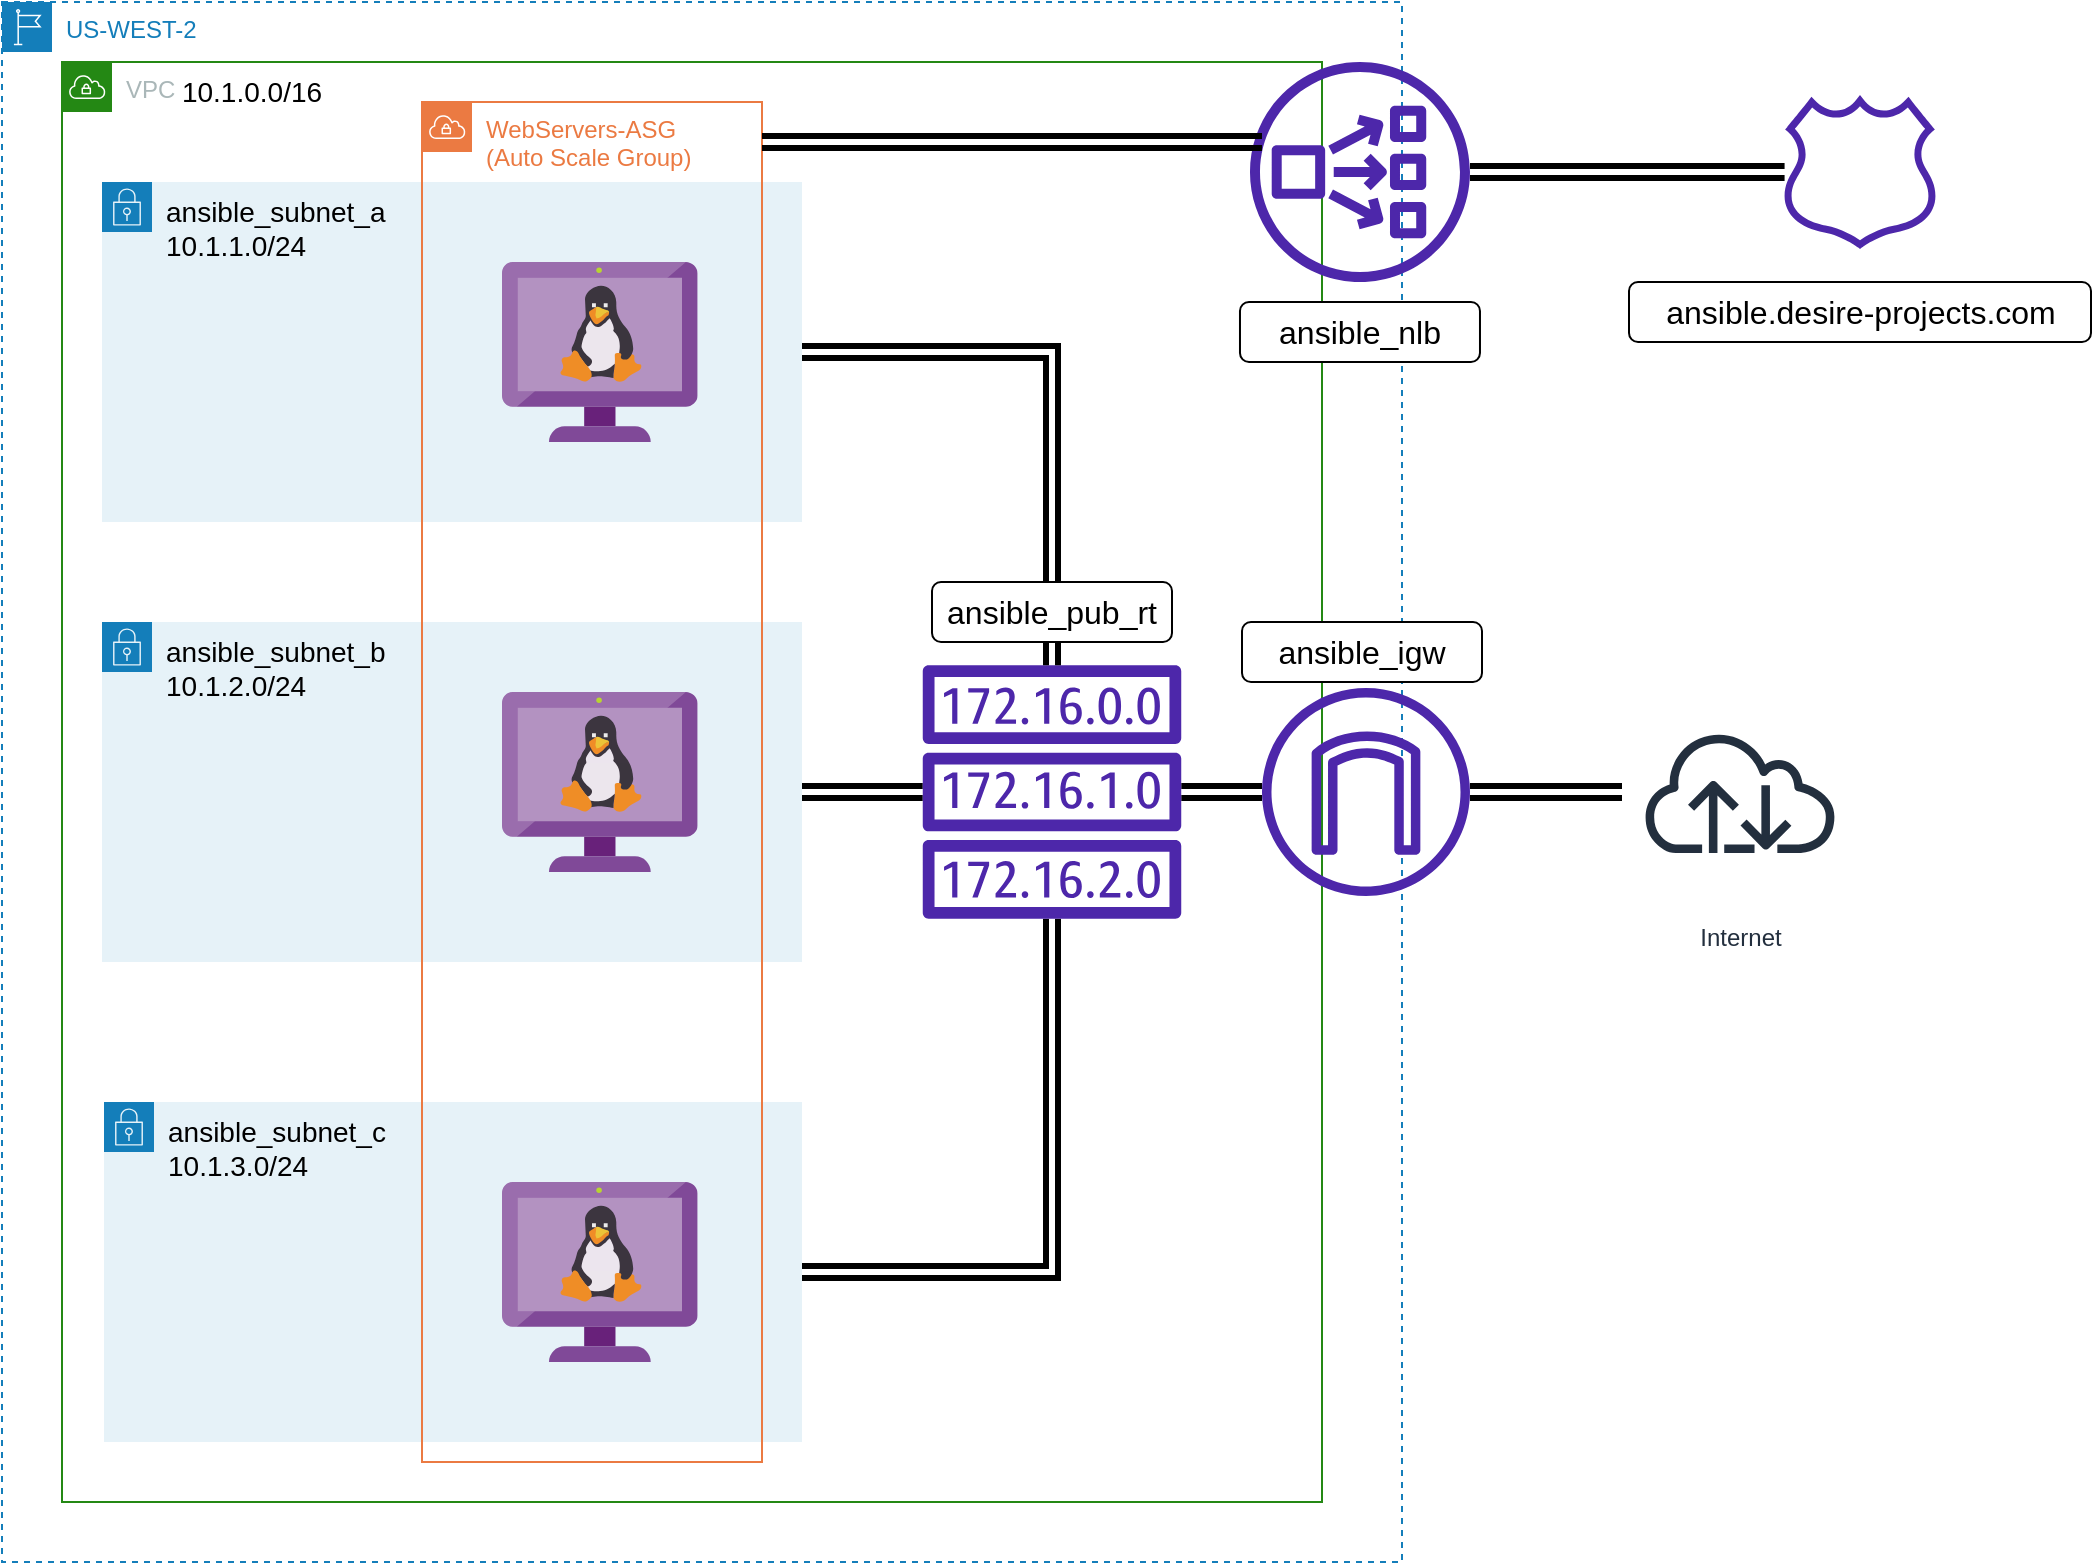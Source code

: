 <mxfile version="21.7.2" type="github">
  <diagram name="Page-1" id="nBOkLxwNGU7A_5iAjVPO">
    <mxGraphModel dx="1981" dy="1571" grid="1" gridSize="10" guides="1" tooltips="1" connect="1" arrows="1" fold="1" page="1" pageScale="1" pageWidth="850" pageHeight="1100" math="0" shadow="0">
      <root>
        <mxCell id="0" />
        <mxCell id="1" parent="0" />
        <mxCell id="J_xTr0NelwBWzcvb5H2C-30" value="" style="group" vertex="1" connectable="0" parent="1">
          <mxGeometry x="-620" y="160" width="1010" height="780" as="geometry" />
        </mxCell>
        <mxCell id="J_xTr0NelwBWzcvb5H2C-1" value="VPC" style="points=[[0,0],[0.25,0],[0.5,0],[0.75,0],[1,0],[1,0.25],[1,0.5],[1,0.75],[1,1],[0.75,1],[0.5,1],[0.25,1],[0,1],[0,0.75],[0,0.5],[0,0.25]];outlineConnect=0;gradientColor=none;html=1;whiteSpace=wrap;fontSize=12;fontStyle=0;container=1;pointerEvents=0;collapsible=0;recursiveResize=0;shape=mxgraph.aws4.group;grIcon=mxgraph.aws4.group_vpc;strokeColor=#248814;fillColor=none;verticalAlign=top;align=left;spacingLeft=30;fontColor=#AAB7B8;dashed=0;" vertex="1" parent="J_xTr0NelwBWzcvb5H2C-30">
          <mxGeometry x="30" y="30" width="630" height="720" as="geometry" />
        </mxCell>
        <mxCell id="J_xTr0NelwBWzcvb5H2C-6" value="US-WEST-2" style="points=[[0,0],[0.25,0],[0.5,0],[0.75,0],[1,0],[1,0.25],[1,0.5],[1,0.75],[1,1],[0.75,1],[0.5,1],[0.25,1],[0,1],[0,0.75],[0,0.5],[0,0.25]];outlineConnect=0;gradientColor=none;html=1;whiteSpace=wrap;fontSize=12;fontStyle=0;container=1;pointerEvents=0;collapsible=0;recursiveResize=0;shape=mxgraph.aws4.group;grIcon=mxgraph.aws4.group_region;strokeColor=#147EBA;fillColor=none;verticalAlign=top;align=left;spacingLeft=30;fontColor=#147EBA;dashed=1;" vertex="1" parent="J_xTr0NelwBWzcvb5H2C-30">
          <mxGeometry width="700" height="780" as="geometry" />
        </mxCell>
        <mxCell id="J_xTr0NelwBWzcvb5H2C-42" value="&lt;div&gt;&lt;font style=&quot;font-size: 14px;&quot; color=&quot;#000000&quot;&gt;ansible_subnet_a&lt;/font&gt;&lt;/div&gt;&lt;div&gt;&lt;font style=&quot;font-size: 14px;&quot; color=&quot;#000000&quot;&gt;10.1.1.0/24&lt;/font&gt;&lt;/div&gt;" style="points=[[0,0],[0.25,0],[0.5,0],[0.75,0],[1,0],[1,0.25],[1,0.5],[1,0.75],[1,1],[0.75,1],[0.5,1],[0.25,1],[0,1],[0,0.75],[0,0.5],[0,0.25]];outlineConnect=0;gradientColor=none;html=1;whiteSpace=wrap;fontSize=12;fontStyle=0;container=1;pointerEvents=0;collapsible=0;recursiveResize=0;shape=mxgraph.aws4.group;grIcon=mxgraph.aws4.group_security_group;grStroke=0;strokeColor=#147EBA;fillColor=#E6F2F8;verticalAlign=top;align=left;spacingLeft=30;fontColor=#147EBA;dashed=0;" vertex="1" parent="J_xTr0NelwBWzcvb5H2C-6">
          <mxGeometry x="50" y="90" width="350" height="170" as="geometry" />
        </mxCell>
        <mxCell id="J_xTr0NelwBWzcvb5H2C-2" value="&lt;font style=&quot;font-size: 14px;&quot;&gt;10.1.0.0/16&lt;/font&gt;" style="text;strokeColor=none;align=center;fillColor=none;html=1;verticalAlign=middle;whiteSpace=wrap;rounded=0;" vertex="1" parent="J_xTr0NelwBWzcvb5H2C-6">
          <mxGeometry x="70" y="30" width="110" height="30" as="geometry" />
        </mxCell>
        <mxCell id="J_xTr0NelwBWzcvb5H2C-48" style="edgeStyle=orthogonalEdgeStyle;rounded=0;orthogonalLoop=1;jettySize=auto;html=1;exitX=1;exitY=0.5;exitDx=0;exitDy=0;shape=link;strokeWidth=3;" edge="1" parent="J_xTr0NelwBWzcvb5H2C-30" source="J_xTr0NelwBWzcvb5H2C-33" target="J_xTr0NelwBWzcvb5H2C-43">
          <mxGeometry relative="1" as="geometry" />
        </mxCell>
        <mxCell id="J_xTr0NelwBWzcvb5H2C-33" value="&lt;font color=&quot;#000000&quot; style=&quot;font-size: 14px;&quot;&gt;ansible_subnet_c&lt;br&gt;10.1.3.0/24&lt;/font&gt;&lt;font color=&quot;#000000&quot; style=&quot;font-size: 14px;&quot;&gt;&lt;br&gt;&lt;/font&gt;" style="points=[[0,0],[0.25,0],[0.5,0],[0.75,0],[1,0],[1,0.25],[1,0.5],[1,0.75],[1,1],[0.75,1],[0.5,1],[0.25,1],[0,1],[0,0.75],[0,0.5],[0,0.25]];outlineConnect=0;gradientColor=none;html=1;whiteSpace=wrap;fontSize=12;fontStyle=0;container=1;pointerEvents=0;collapsible=0;recursiveResize=0;shape=mxgraph.aws4.group;grIcon=mxgraph.aws4.group_security_group;grStroke=0;strokeColor=#147EBA;fillColor=#E6F2F8;verticalAlign=top;align=left;spacingLeft=30;fontColor=#147EBA;dashed=0;" vertex="1" parent="J_xTr0NelwBWzcvb5H2C-30">
          <mxGeometry x="51" y="550" width="349" height="170" as="geometry" />
        </mxCell>
        <mxCell id="J_xTr0NelwBWzcvb5H2C-46" style="rounded=0;orthogonalLoop=1;jettySize=auto;html=1;exitX=1;exitY=0.5;exitDx=0;exitDy=0;strokeWidth=3;strokeColor=default;shape=link;" edge="1" parent="J_xTr0NelwBWzcvb5H2C-30" source="J_xTr0NelwBWzcvb5H2C-41" target="J_xTr0NelwBWzcvb5H2C-43">
          <mxGeometry relative="1" as="geometry" />
        </mxCell>
        <mxCell id="J_xTr0NelwBWzcvb5H2C-41" value="&lt;font color=&quot;#000000&quot; style=&quot;font-size: 14px;&quot;&gt;ansible_subnet_b&lt;br&gt;10.1.2.0/24&lt;/font&gt;&lt;font style=&quot;font-size: 14px;&quot; color=&quot;#000000&quot;&gt;&lt;br&gt;&lt;/font&gt;" style="points=[[0,0],[0.25,0],[0.5,0],[0.75,0],[1,0],[1,0.25],[1,0.5],[1,0.75],[1,1],[0.75,1],[0.5,1],[0.25,1],[0,1],[0,0.75],[0,0.5],[0,0.25]];outlineConnect=0;gradientColor=none;html=1;whiteSpace=wrap;fontSize=12;fontStyle=0;container=1;pointerEvents=0;collapsible=0;recursiveResize=0;shape=mxgraph.aws4.group;grIcon=mxgraph.aws4.group_security_group;grStroke=0;strokeColor=#147EBA;fillColor=#E6F2F8;verticalAlign=top;align=left;spacingLeft=30;fontColor=#147EBA;dashed=0;" vertex="1" parent="J_xTr0NelwBWzcvb5H2C-30">
          <mxGeometry x="50" y="310" width="350" height="170" as="geometry" />
        </mxCell>
        <mxCell id="J_xTr0NelwBWzcvb5H2C-51" style="edgeStyle=orthogonalEdgeStyle;rounded=0;orthogonalLoop=1;jettySize=auto;html=1;strokeWidth=3;shape=link;" edge="1" parent="J_xTr0NelwBWzcvb5H2C-30" source="J_xTr0NelwBWzcvb5H2C-43" target="J_xTr0NelwBWzcvb5H2C-49">
          <mxGeometry relative="1" as="geometry" />
        </mxCell>
        <mxCell id="J_xTr0NelwBWzcvb5H2C-43" value="" style="sketch=0;outlineConnect=0;fontColor=#232F3E;gradientColor=none;fillColor=#4D27AA;strokeColor=none;dashed=0;verticalLabelPosition=bottom;verticalAlign=top;align=center;html=1;fontSize=12;fontStyle=0;aspect=fixed;pointerEvents=1;shape=mxgraph.aws4.route_table;" vertex="1" parent="J_xTr0NelwBWzcvb5H2C-30">
          <mxGeometry x="460" y="331.67" width="130" height="126.67" as="geometry" />
        </mxCell>
        <mxCell id="J_xTr0NelwBWzcvb5H2C-47" style="rounded=0;orthogonalLoop=1;jettySize=auto;html=1;exitX=1;exitY=0.5;exitDx=0;exitDy=0;strokeWidth=3;shape=link;edgeStyle=orthogonalEdgeStyle;" edge="1" parent="J_xTr0NelwBWzcvb5H2C-30" source="J_xTr0NelwBWzcvb5H2C-42" target="J_xTr0NelwBWzcvb5H2C-43">
          <mxGeometry relative="1" as="geometry" />
        </mxCell>
        <mxCell id="J_xTr0NelwBWzcvb5H2C-49" value="" style="sketch=0;outlineConnect=0;fontColor=#232F3E;gradientColor=none;fillColor=#4D27AA;strokeColor=none;dashed=0;verticalLabelPosition=bottom;verticalAlign=top;align=center;html=1;fontSize=12;fontStyle=0;aspect=fixed;pointerEvents=1;shape=mxgraph.aws4.internet_gateway;" vertex="1" parent="J_xTr0NelwBWzcvb5H2C-30">
          <mxGeometry x="630" y="343.01" width="103.99" height="103.99" as="geometry" />
        </mxCell>
        <mxCell id="J_xTr0NelwBWzcvb5H2C-4" value="Internet" style="sketch=0;outlineConnect=0;fontColor=#232F3E;gradientColor=none;strokeColor=#232F3E;fillColor=#ffffff;dashed=0;verticalLabelPosition=bottom;verticalAlign=top;align=center;html=1;fontSize=12;fontStyle=0;aspect=fixed;shape=mxgraph.aws4.resourceIcon;resIcon=mxgraph.aws4.internet;" vertex="1" parent="J_xTr0NelwBWzcvb5H2C-30">
          <mxGeometry x="810" y="336" width="118" height="118" as="geometry" />
        </mxCell>
        <mxCell id="J_xTr0NelwBWzcvb5H2C-52" style="rounded=0;orthogonalLoop=1;jettySize=auto;html=1;shape=link;strokeWidth=3;" edge="1" parent="J_xTr0NelwBWzcvb5H2C-30" source="J_xTr0NelwBWzcvb5H2C-49" target="J_xTr0NelwBWzcvb5H2C-4">
          <mxGeometry relative="1" as="geometry">
            <mxPoint x="850" y="390" as="targetPoint" />
          </mxGeometry>
        </mxCell>
        <mxCell id="J_xTr0NelwBWzcvb5H2C-53" value="&lt;font style=&quot;font-size: 16px;&quot;&gt;ansible_igw&lt;/font&gt;" style="rounded=1;whiteSpace=wrap;html=1;" vertex="1" parent="J_xTr0NelwBWzcvb5H2C-30">
          <mxGeometry x="620" y="310" width="120" height="30" as="geometry" />
        </mxCell>
        <mxCell id="J_xTr0NelwBWzcvb5H2C-54" value="&lt;font style=&quot;font-size: 16px;&quot;&gt;ansible_pub_rt&lt;/font&gt;" style="rounded=1;whiteSpace=wrap;html=1;" vertex="1" parent="J_xTr0NelwBWzcvb5H2C-30">
          <mxGeometry x="465" y="290" width="120" height="30" as="geometry" />
        </mxCell>
        <mxCell id="J_xTr0NelwBWzcvb5H2C-55" value="" style="image;sketch=0;aspect=fixed;html=1;points=[];align=center;fontSize=12;image=img/lib/mscae/VM_Linux_Non_Azure.svg;" vertex="1" parent="J_xTr0NelwBWzcvb5H2C-30">
          <mxGeometry x="250" y="130" width="97.83" height="90" as="geometry" />
        </mxCell>
        <mxCell id="J_xTr0NelwBWzcvb5H2C-57" value="" style="image;sketch=0;aspect=fixed;html=1;points=[];align=center;fontSize=12;image=img/lib/mscae/VM_Linux_Non_Azure.svg;" vertex="1" parent="J_xTr0NelwBWzcvb5H2C-30">
          <mxGeometry x="250" y="590" width="97.83" height="90" as="geometry" />
        </mxCell>
        <mxCell id="J_xTr0NelwBWzcvb5H2C-56" value="" style="image;sketch=0;aspect=fixed;html=1;points=[];align=center;fontSize=12;image=img/lib/mscae/VM_Linux_Non_Azure.svg;" vertex="1" parent="J_xTr0NelwBWzcvb5H2C-30">
          <mxGeometry x="250" y="345" width="97.83" height="90" as="geometry" />
        </mxCell>
        <mxCell id="J_xTr0NelwBWzcvb5H2C-58" value="&lt;font color=&quot;#eb7a42&quot;&gt;WebServers-ASG&lt;br&gt;(Auto Scale Group)&lt;br&gt;&lt;/font&gt;" style="sketch=0;outlineConnect=0;gradientColor=none;html=1;whiteSpace=wrap;fontSize=12;fontStyle=0;shape=mxgraph.aws4.group;grIcon=mxgraph.aws4.group_vpc;strokeColor=#EB7A42;fillColor=none;verticalAlign=top;align=left;spacingLeft=30;fontColor=#879196;dashed=0;" vertex="1" parent="J_xTr0NelwBWzcvb5H2C-30">
          <mxGeometry x="210" y="50" width="170" height="680" as="geometry" />
        </mxCell>
        <mxCell id="J_xTr0NelwBWzcvb5H2C-66" style="rounded=0;orthogonalLoop=1;jettySize=auto;html=1;strokeWidth=3;shape=link;" edge="1" parent="J_xTr0NelwBWzcvb5H2C-30" source="J_xTr0NelwBWzcvb5H2C-59" target="J_xTr0NelwBWzcvb5H2C-64">
          <mxGeometry relative="1" as="geometry" />
        </mxCell>
        <mxCell id="J_xTr0NelwBWzcvb5H2C-59" value="" style="sketch=0;outlineConnect=0;fontColor=#232F3E;gradientColor=none;fillColor=#4D27AA;strokeColor=none;dashed=0;verticalLabelPosition=bottom;verticalAlign=top;align=center;html=1;fontSize=12;fontStyle=0;aspect=fixed;pointerEvents=1;shape=mxgraph.aws4.network_load_balancer;" vertex="1" parent="J_xTr0NelwBWzcvb5H2C-30">
          <mxGeometry x="623.99" y="30" width="110" height="110" as="geometry" />
        </mxCell>
        <mxCell id="J_xTr0NelwBWzcvb5H2C-61" value="" style="endArrow=none;html=1;rounded=0;strokeWidth=3;shape=link;" edge="1" parent="J_xTr0NelwBWzcvb5H2C-30">
          <mxGeometry width="50" height="50" relative="1" as="geometry">
            <mxPoint x="380" y="70" as="sourcePoint" />
            <mxPoint x="630" y="70" as="targetPoint" />
          </mxGeometry>
        </mxCell>
        <mxCell id="J_xTr0NelwBWzcvb5H2C-62" value="&lt;font style=&quot;font-size: 16px;&quot;&gt;ansible_nlb&lt;/font&gt;" style="rounded=1;whiteSpace=wrap;html=1;" vertex="1" parent="J_xTr0NelwBWzcvb5H2C-30">
          <mxGeometry x="618.99" y="150" width="120" height="30" as="geometry" />
        </mxCell>
        <mxCell id="J_xTr0NelwBWzcvb5H2C-64" value="" style="sketch=0;outlineConnect=0;fontColor=#232F3E;gradientColor=none;fillColor=#4D27AA;strokeColor=none;dashed=0;verticalLabelPosition=bottom;verticalAlign=top;align=center;html=1;fontSize=12;fontStyle=0;aspect=fixed;pointerEvents=1;shape=mxgraph.aws4.hosted_zone;" vertex="1" parent="J_xTr0NelwBWzcvb5H2C-30">
          <mxGeometry x="890" y="46.5" width="78" height="77" as="geometry" />
        </mxCell>
        <mxCell id="J_xTr0NelwBWzcvb5H2C-63" value="&lt;span style=&quot;font-size: 16px;&quot;&gt;ansible.desire-projects.com&lt;/span&gt;" style="rounded=1;whiteSpace=wrap;html=1;" vertex="1" parent="J_xTr0NelwBWzcvb5H2C-30">
          <mxGeometry x="813.5" y="140" width="231" height="30" as="geometry" />
        </mxCell>
      </root>
    </mxGraphModel>
  </diagram>
</mxfile>
